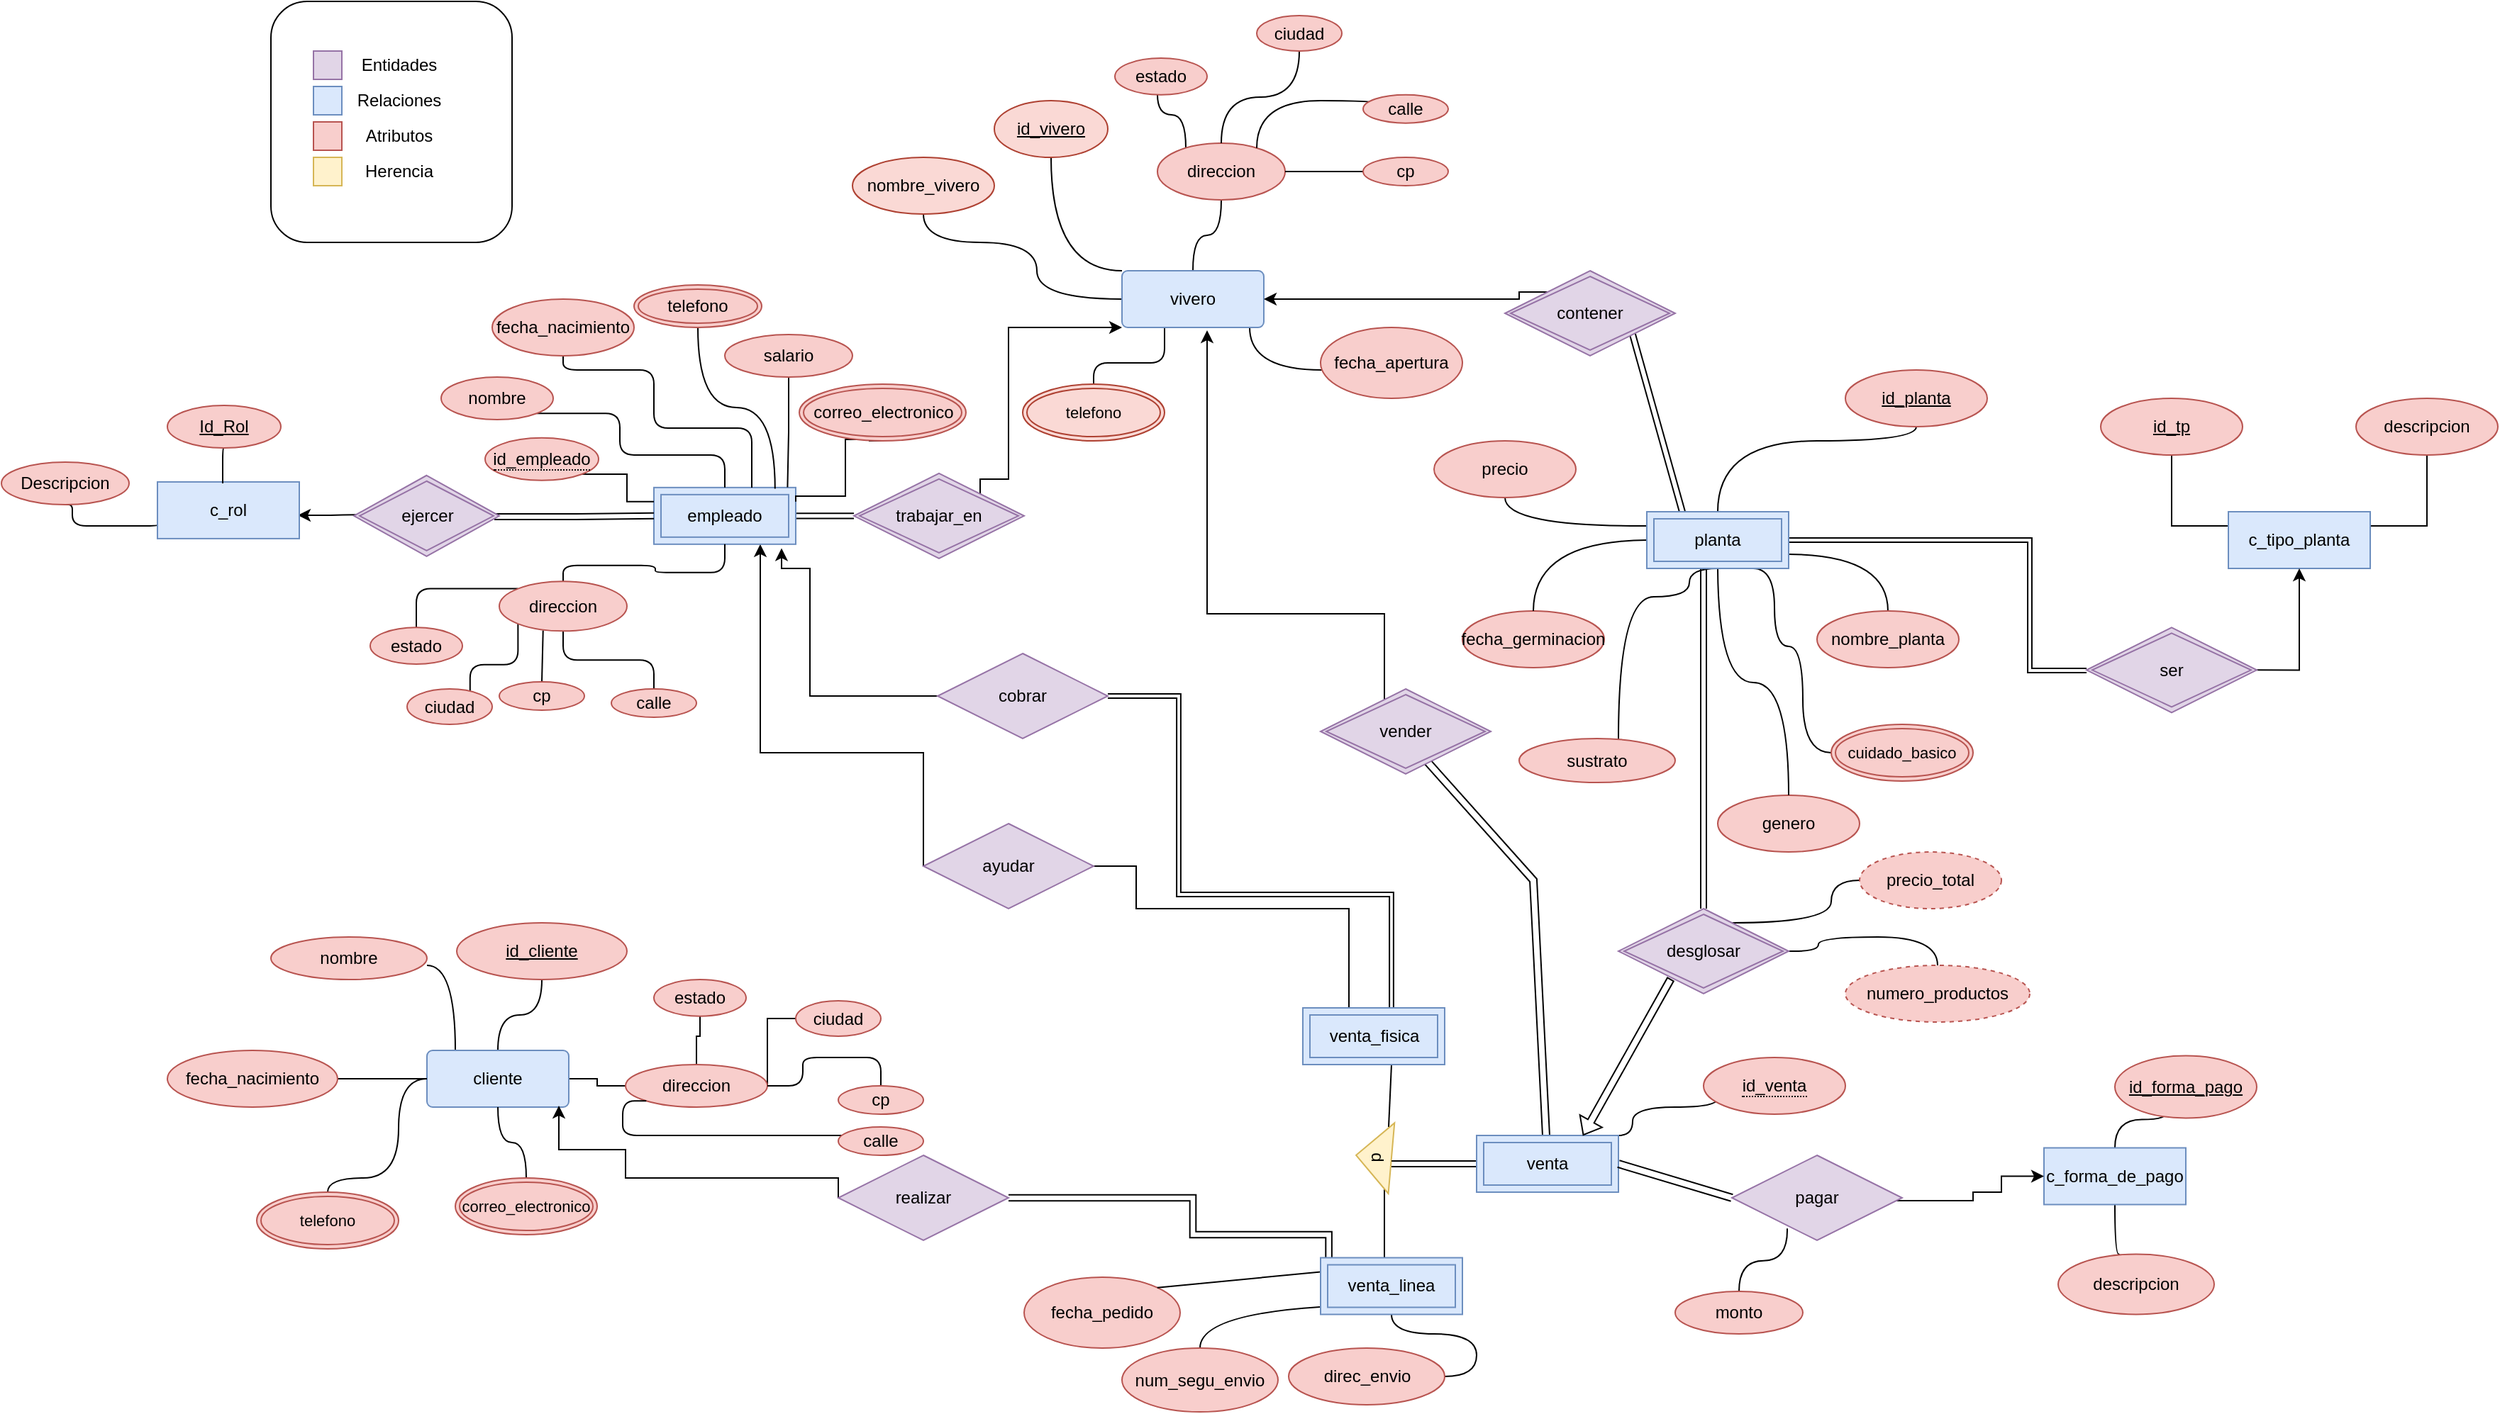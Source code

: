 <mxfile version="20.5.3" type="google"><diagram name="ERLaMafiaDelPoder" id="o0UMbJ5S_AB8YoYLBS49"><mxGraphModel grid="1" page="1" gridSize="10" guides="1" tooltips="1" connect="1" arrows="1" fold="1" pageScale="1" pageWidth="827" pageHeight="1169" math="0" shadow="0"><root><mxCell id="urcZvrEAPZ_FetRMdGdw-0"/><mxCell id="urcZvrEAPZ_FetRMdGdw-1" parent="urcZvrEAPZ_FetRMdGdw-0"/><mxCell id="urcZvrEAPZ_FetRMdGdw-2" value="" style="edgeStyle=orthogonalEdgeStyle;orthogonalLoop=1;jettySize=auto;html=1;endArrow=none;endFill=0;curved=1;" edge="1" parent="urcZvrEAPZ_FetRMdGdw-1" source="urcZvrEAPZ_FetRMdGdw-7" target="urcZvrEAPZ_FetRMdGdw-29"><mxGeometry relative="1" as="geometry"><Array as="points"><mxPoint x="150" y="10"/></Array></mxGeometry></mxCell><mxCell id="urcZvrEAPZ_FetRMdGdw-3" value="" style="edgeStyle=orthogonalEdgeStyle;shape=connector;orthogonalLoop=1;jettySize=auto;html=1;labelBackgroundColor=default;strokeColor=default;fontFamily=Helvetica;fontSize=11;fontColor=default;endArrow=none;endFill=0;curved=1;" edge="1" parent="urcZvrEAPZ_FetRMdGdw-1" source="urcZvrEAPZ_FetRMdGdw-7" target="urcZvrEAPZ_FetRMdGdw-33"><mxGeometry relative="1" as="geometry"><Array as="points"><mxPoint x="140" y="30"/><mxPoint x="140" y="-10"/></Array></mxGeometry></mxCell><mxCell id="urcZvrEAPZ_FetRMdGdw-4" value="" style="edgeStyle=orthogonalEdgeStyle;shape=connector;orthogonalLoop=1;jettySize=auto;html=1;labelBackgroundColor=default;strokeColor=default;fontFamily=Helvetica;fontSize=11;fontColor=default;endArrow=none;endFill=0;curved=1;" edge="1" parent="urcZvrEAPZ_FetRMdGdw-1" source="urcZvrEAPZ_FetRMdGdw-7" target="urcZvrEAPZ_FetRMdGdw-32"><mxGeometry relative="1" as="geometry"/></mxCell><mxCell id="urcZvrEAPZ_FetRMdGdw-5" value="" style="edgeStyle=orthogonalEdgeStyle;shape=connector;rounded=1;orthogonalLoop=1;jettySize=auto;html=1;labelBackgroundColor=default;strokeColor=default;fontFamily=Helvetica;fontSize=11;fontColor=default;endArrow=none;endFill=0;" edge="1" parent="urcZvrEAPZ_FetRMdGdw-1" source="urcZvrEAPZ_FetRMdGdw-7"><mxGeometry relative="1" as="geometry"><mxPoint x="180" y="100" as="targetPoint"/><Array as="points"><mxPoint x="230" y="75"/><mxPoint x="180" y="75"/></Array></mxGeometry></mxCell><mxCell id="urcZvrEAPZ_FetRMdGdw-6" value="" style="edgeStyle=orthogonalEdgeStyle;shape=connector;orthogonalLoop=1;jettySize=auto;html=1;labelBackgroundColor=default;strokeColor=default;fontFamily=Helvetica;fontSize=11;fontColor=default;endArrow=none;endFill=0;curved=1;" edge="1" parent="urcZvrEAPZ_FetRMdGdw-1" source="urcZvrEAPZ_FetRMdGdw-7" target="urcZvrEAPZ_FetRMdGdw-35"><mxGeometry relative="1" as="geometry"><Array as="points"><mxPoint x="290" y="80"/></Array></mxGeometry></mxCell><mxCell id="urcZvrEAPZ_FetRMdGdw-7" value="vivero" style="rounded=1;arcSize=10;whiteSpace=wrap;html=1;align=center;fillColor=#dae8fc;strokeColor=#6c8ebf;" vertex="1" parent="urcZvrEAPZ_FetRMdGdw-1"><mxGeometry x="200" y="10" width="100" height="40" as="geometry"/></mxCell><mxCell id="urcZvrEAPZ_FetRMdGdw-8" style="edgeStyle=orthogonalEdgeStyle;shape=connector;orthogonalLoop=1;jettySize=auto;html=1;exitX=1;exitY=0.75;exitDx=0;exitDy=0;entryX=0.5;entryY=0;entryDx=0;entryDy=0;labelBackgroundColor=default;strokeColor=default;fontFamily=Helvetica;fontSize=11;fontColor=default;endArrow=none;endFill=0;curved=1;" edge="1" parent="urcZvrEAPZ_FetRMdGdw-1" target="urcZvrEAPZ_FetRMdGdw-26"><mxGeometry relative="1" as="geometry"><mxPoint x="670" y="210" as="sourcePoint"/></mxGeometry></mxCell><mxCell id="urcZvrEAPZ_FetRMdGdw-9" style="edgeStyle=orthogonalEdgeStyle;shape=connector;orthogonalLoop=1;jettySize=auto;html=1;exitX=0;exitY=0.25;exitDx=0;exitDy=0;labelBackgroundColor=default;strokeColor=default;fontFamily=Helvetica;fontSize=11;fontColor=default;endArrow=none;endFill=0;curved=1;" edge="1" parent="urcZvrEAPZ_FetRMdGdw-1" target="urcZvrEAPZ_FetRMdGdw-37"><mxGeometry relative="1" as="geometry"><mxPoint x="570" y="190" as="sourcePoint"/></mxGeometry></mxCell><mxCell id="urcZvrEAPZ_FetRMdGdw-10" value="" style="edgeStyle=orthogonalEdgeStyle;shape=connector;orthogonalLoop=1;jettySize=auto;html=1;labelBackgroundColor=default;strokeColor=default;fontFamily=Helvetica;fontSize=11;fontColor=default;endArrow=none;endFill=0;exitX=0.5;exitY=1;exitDx=0;exitDy=0;curved=1;" edge="1" parent="urcZvrEAPZ_FetRMdGdw-1" target="urcZvrEAPZ_FetRMdGdw-39"><mxGeometry relative="1" as="geometry"><Array as="points"><mxPoint x="600" y="220"/><mxPoint x="600" y="240"/><mxPoint x="550" y="240"/></Array><mxPoint x="620" y="220" as="sourcePoint"/></mxGeometry></mxCell><mxCell id="urcZvrEAPZ_FetRMdGdw-11" style="edgeStyle=orthogonalEdgeStyle;shape=connector;orthogonalLoop=1;jettySize=auto;html=1;exitX=0.75;exitY=1;exitDx=0;exitDy=0;labelBackgroundColor=default;strokeColor=default;fontFamily=Helvetica;fontSize=11;fontColor=default;endArrow=none;endFill=0;curved=1;" edge="1" parent="urcZvrEAPZ_FetRMdGdw-1" target="urcZvrEAPZ_FetRMdGdw-40"><mxGeometry relative="1" as="geometry"><Array as="points"><mxPoint x="660" y="220"/><mxPoint x="660" y="275"/><mxPoint x="680" y="275"/></Array><mxPoint x="680" y="338" as="targetPoint"/><mxPoint x="645" y="220" as="sourcePoint"/></mxGeometry></mxCell><mxCell id="urcZvrEAPZ_FetRMdGdw-12" style="edgeStyle=orthogonalEdgeStyle;shape=connector;orthogonalLoop=1;jettySize=auto;html=1;labelBackgroundColor=default;strokeColor=default;fontFamily=Helvetica;fontSize=11;fontColor=default;endArrow=none;endFill=0;entryX=0.5;entryY=1;entryDx=0;entryDy=0;curved=1;" edge="1" parent="urcZvrEAPZ_FetRMdGdw-1" target="urcZvrEAPZ_FetRMdGdw-25"><mxGeometry relative="1" as="geometry"><Array as="points"><mxPoint x="620" y="130"/><mxPoint x="760" y="130"/></Array><mxPoint x="620.0" y="180" as="sourcePoint"/></mxGeometry></mxCell><mxCell id="urcZvrEAPZ_FetRMdGdw-13" value="" style="edgeStyle=orthogonalEdgeStyle;shape=connector;orthogonalLoop=1;jettySize=auto;html=1;labelBackgroundColor=default;strokeColor=default;fontFamily=Helvetica;fontSize=11;fontColor=default;endArrow=none;endFill=0;curved=1;" edge="1" parent="urcZvrEAPZ_FetRMdGdw-1" source="urcZvrEAPZ_FetRMdGdw-16"><mxGeometry relative="1" as="geometry"><Array as="points"><mxPoint x="-270" y="500"/></Array><mxPoint x="-290" y="500" as="targetPoint"/></mxGeometry></mxCell><mxCell id="urcZvrEAPZ_FetRMdGdw-14" value="" style="edgeStyle=orthogonalEdgeStyle;shape=connector;rounded=0;orthogonalLoop=1;jettySize=auto;html=1;labelBackgroundColor=default;strokeColor=default;fontFamily=Helvetica;fontSize=11;fontColor=default;endArrow=none;endFill=0;" edge="1" parent="urcZvrEAPZ_FetRMdGdw-1" source="urcZvrEAPZ_FetRMdGdw-16" target="urcZvrEAPZ_FetRMdGdw-45"><mxGeometry relative="1" as="geometry"/></mxCell><mxCell id="urcZvrEAPZ_FetRMdGdw-15" value="" style="edgeStyle=orthogonalEdgeStyle;shape=connector;orthogonalLoop=1;jettySize=auto;html=1;labelBackgroundColor=default;strokeColor=default;fontFamily=Helvetica;fontSize=11;fontColor=default;endArrow=none;endFill=0;curved=1;" edge="1" parent="urcZvrEAPZ_FetRMdGdw-1" source="urcZvrEAPZ_FetRMdGdw-16" target="urcZvrEAPZ_FetRMdGdw-52"><mxGeometry relative="1" as="geometry"/></mxCell><mxCell id="urcZvrEAPZ_FetRMdGdw-16" value="cliente" style="rounded=1;arcSize=10;whiteSpace=wrap;html=1;align=center;fillColor=#dae8fc;strokeColor=#6c8ebf;" vertex="1" parent="urcZvrEAPZ_FetRMdGdw-1"><mxGeometry x="-290" y="560" width="100" height="40" as="geometry"/></mxCell><mxCell id="urcZvrEAPZ_FetRMdGdw-17" value="" style="edgeStyle=orthogonalEdgeStyle;shape=connector;rounded=0;orthogonalLoop=1;jettySize=auto;html=1;labelBackgroundColor=default;fontFamily=Helvetica;fontSize=11;fontColor=default;endArrow=classic;strokeColor=none;" edge="1" parent="urcZvrEAPZ_FetRMdGdw-1"><mxGeometry relative="1" as="geometry"><mxPoint x="397.5" y="635" as="targetPoint"/><mxPoint x="450" y="640" as="sourcePoint"/></mxGeometry></mxCell><mxCell id="urcZvrEAPZ_FetRMdGdw-18" value="" style="edgeStyle=orthogonalEdgeStyle;orthogonalLoop=1;jettySize=auto;html=1;endArrow=none;endFill=0;curved=1;" edge="1" parent="urcZvrEAPZ_FetRMdGdw-1"><mxGeometry relative="1" as="geometry"><Array as="points"><mxPoint x="560" y="620"/><mxPoint x="560" y="600"/><mxPoint x="620" y="600"/></Array><mxPoint x="550" y="620" as="sourcePoint"/><mxPoint x="620" y="593.75" as="targetPoint"/></mxGeometry></mxCell><mxCell id="urcZvrEAPZ_FetRMdGdw-19" value="" style="edgeStyle=orthogonalEdgeStyle;orthogonalLoop=1;jettySize=auto;html=1;endArrow=none;endFill=0;startSize=0;endSize=4;sourcePerimeterSpacing=-7;curved=1;exitX=0.5;exitY=1;exitDx=0;exitDy=0;" edge="1" parent="urcZvrEAPZ_FetRMdGdw-1" source="urcZvrEAPZ_FetRMdGdw-123" target="urcZvrEAPZ_FetRMdGdw-75"><mxGeometry relative="1" as="geometry"><Array as="points"><mxPoint x="390" y="760"/><mxPoint x="450" y="760"/><mxPoint x="450" y="790"/></Array><mxPoint x="438" y="726.3" as="sourcePoint"/></mxGeometry></mxCell><mxCell id="urcZvrEAPZ_FetRMdGdw-20" value="" style="edgeStyle=orthogonalEdgeStyle;orthogonalLoop=1;jettySize=auto;html=1;endArrow=none;endFill=0;startSize=0;endSize=4;sourcePerimeterSpacing=-7;curved=1;" edge="1" parent="urcZvrEAPZ_FetRMdGdw-1" target="urcZvrEAPZ_FetRMdGdw-76"><mxGeometry relative="1" as="geometry"><mxPoint x="395" y="739.25" as="sourcePoint"/></mxGeometry></mxCell><mxCell id="urcZvrEAPZ_FetRMdGdw-23" value="" style="endArrow=none;html=1;rounded=0;entryX=0.155;entryY=0.937;entryDx=0;entryDy=0;exitX=0.5;exitY=1;exitDx=0;exitDy=0;entryPerimeter=0;" edge="1" parent="urcZvrEAPZ_FetRMdGdw-1" target="urcZvrEAPZ_FetRMdGdw-72"><mxGeometry relative="1" as="geometry"><mxPoint x="390" y="570" as="sourcePoint"/><mxPoint x="385" y="620" as="targetPoint"/></mxGeometry></mxCell><mxCell id="urcZvrEAPZ_FetRMdGdw-24" value="" style="endArrow=none;html=1;rounded=0;exitX=0.4;exitY=0.025;exitDx=0;exitDy=0;entryX=1;entryY=0.5;entryDx=0;entryDy=0;exitPerimeter=0;" edge="1" parent="urcZvrEAPZ_FetRMdGdw-1"><mxGeometry relative="1" as="geometry"><mxPoint x="385" y="707.25" as="sourcePoint"/><mxPoint x="385" y="650" as="targetPoint"/><Array as="points"/></mxGeometry></mxCell><mxCell id="urcZvrEAPZ_FetRMdGdw-25" value="&lt;u&gt;id_planta&lt;/u&gt;" style="ellipse;whiteSpace=wrap;html=1;align=center;fillColor=#f8cecc;strokeColor=#b85450;" vertex="1" parent="urcZvrEAPZ_FetRMdGdw-1"><mxGeometry x="710" y="80" width="100" height="40" as="geometry"/></mxCell><mxCell id="urcZvrEAPZ_FetRMdGdw-26" value="nombre_planta" style="ellipse;whiteSpace=wrap;html=1;align=center;fillColor=#f8cecc;strokeColor=#b85450;" vertex="1" parent="urcZvrEAPZ_FetRMdGdw-1"><mxGeometry x="690" y="250" width="100" height="40" as="geometry"/></mxCell><mxCell id="urcZvrEAPZ_FetRMdGdw-27" value="genero" style="ellipse;whiteSpace=wrap;html=1;align=center;fillColor=#f8cecc;strokeColor=#b85450;" vertex="1" parent="urcZvrEAPZ_FetRMdGdw-1"><mxGeometry x="620" y="380" width="100" height="40" as="geometry"/></mxCell><mxCell id="urcZvrEAPZ_FetRMdGdw-28" value="fecha_germinacion" style="ellipse;whiteSpace=wrap;html=1;align=center;fillColor=#f8cecc;strokeColor=#b85450;" vertex="1" parent="urcZvrEAPZ_FetRMdGdw-1"><mxGeometry x="440" y="250" width="100" height="40" as="geometry"/></mxCell><mxCell id="urcZvrEAPZ_FetRMdGdw-29" value="&lt;u&gt;id_vivero&lt;/u&gt;" style="ellipse;whiteSpace=wrap;html=1;rounded=1;arcSize=10;fillColor=#fad9d5;strokeColor=#ae4132;" vertex="1" parent="urcZvrEAPZ_FetRMdGdw-1"><mxGeometry x="110" y="-110" width="80" height="40" as="geometry"/></mxCell><mxCell id="urcZvrEAPZ_FetRMdGdw-30" style="edgeStyle=orthogonalEdgeStyle;orthogonalLoop=1;jettySize=auto;html=1;entryX=0.5;entryY=0;entryDx=0;entryDy=0;endArrow=none;endFill=0;strokeColor=default;curved=1;" edge="1" parent="urcZvrEAPZ_FetRMdGdw-1" target="urcZvrEAPZ_FetRMdGdw-27"><mxGeometry relative="1" as="geometry"><mxPoint x="620.0" y="220" as="sourcePoint"/></mxGeometry></mxCell><mxCell id="urcZvrEAPZ_FetRMdGdw-31" value="" style="edgeStyle=orthogonalEdgeStyle;shape=connector;rounded=0;orthogonalLoop=1;jettySize=auto;html=1;labelBackgroundColor=default;strokeColor=default;fontFamily=Helvetica;fontSize=11;fontColor=default;endArrow=none;endFill=0;curved=1;" edge="1" parent="urcZvrEAPZ_FetRMdGdw-1" source="urcZvrEAPZ_FetRMdGdw-32" target="urcZvrEAPZ_FetRMdGdw-147"><mxGeometry relative="1" as="geometry"><Array as="points"><mxPoint x="245" y="-100"/><mxPoint x="225" y="-100"/></Array></mxGeometry></mxCell><mxCell id="urcZvrEAPZ_FetRMdGdw-32" value="direccion" style="ellipse;whiteSpace=wrap;html=1;rounded=1;arcSize=10;fillColor=#f8cecc;strokeColor=#b85450;" vertex="1" parent="urcZvrEAPZ_FetRMdGdw-1"><mxGeometry x="225" y="-80" width="90" height="40" as="geometry"/></mxCell><mxCell id="urcZvrEAPZ_FetRMdGdw-33" value="nombre_vivero" style="ellipse;whiteSpace=wrap;html=1;rounded=1;arcSize=10;fillColor=#fad9d5;strokeColor=#ae4132;" vertex="1" parent="urcZvrEAPZ_FetRMdGdw-1"><mxGeometry x="10" y="-70" width="100" height="40" as="geometry"/></mxCell><mxCell id="urcZvrEAPZ_FetRMdGdw-34" style="edgeStyle=orthogonalEdgeStyle;orthogonalLoop=1;jettySize=auto;html=1;entryX=0.5;entryY=0;entryDx=0;entryDy=0;endArrow=none;endFill=0;curved=1;" edge="1" parent="urcZvrEAPZ_FetRMdGdw-1" target="urcZvrEAPZ_FetRMdGdw-28"><mxGeometry relative="1" as="geometry"><mxPoint x="570" y="200" as="sourcePoint"/></mxGeometry></mxCell><mxCell id="urcZvrEAPZ_FetRMdGdw-35" value="fecha_apertura" style="ellipse;whiteSpace=wrap;html=1;rounded=1;arcSize=10;fillColor=#f8cecc;strokeColor=#b85450;" vertex="1" parent="urcZvrEAPZ_FetRMdGdw-1"><mxGeometry x="340" y="50" width="100" height="50" as="geometry"/></mxCell><mxCell id="urcZvrEAPZ_FetRMdGdw-36" style="edgeStyle=orthogonalEdgeStyle;shape=connector;rounded=0;orthogonalLoop=1;jettySize=auto;html=1;exitX=0;exitY=0.25;exitDx=0;exitDy=0;entryX=0;entryY=0.5;entryDx=0;entryDy=0;labelBackgroundColor=default;strokeColor=default;fontFamily=Helvetica;fontSize=11;fontColor=default;endArrow=none;endFill=0;" edge="1" parent="urcZvrEAPZ_FetRMdGdw-1"><mxGeometry relative="1" as="geometry"><mxPoint x="570" y="190" as="sourcePoint"/><mxPoint x="570" y="200" as="targetPoint"/></mxGeometry></mxCell><mxCell id="urcZvrEAPZ_FetRMdGdw-37" value="precio" style="ellipse;whiteSpace=wrap;html=1;align=center;fillColor=#f8cecc;strokeColor=#b85450;" vertex="1" parent="urcZvrEAPZ_FetRMdGdw-1"><mxGeometry x="420" y="130" width="100" height="40" as="geometry"/></mxCell><mxCell id="urcZvrEAPZ_FetRMdGdw-38" value="" style="endArrow=none;html=1;rounded=0;" edge="1" parent="urcZvrEAPZ_FetRMdGdw-1"><mxGeometry relative="1" as="geometry"><mxPoint x="550" y="660" as="sourcePoint"/><mxPoint x="550" y="640" as="targetPoint"/></mxGeometry></mxCell><mxCell id="urcZvrEAPZ_FetRMdGdw-39" value="sustrato" style="ellipse;whiteSpace=wrap;html=1;rounded=1;arcSize=10;fillColor=#f8cecc;strokeColor=#b85450;" vertex="1" parent="urcZvrEAPZ_FetRMdGdw-1"><mxGeometry x="480" y="340" width="110" height="31" as="geometry"/></mxCell><mxCell id="urcZvrEAPZ_FetRMdGdw-40" value="cuidado_basico" style="ellipse;shape=doubleEllipse;margin=3;whiteSpace=wrap;html=1;align=center;fontFamily=Helvetica;fontSize=11;fillColor=#f8cecc;strokeColor=#b85450;" vertex="1" parent="urcZvrEAPZ_FetRMdGdw-1"><mxGeometry x="700" y="330" width="100" height="40" as="geometry"/></mxCell><mxCell id="urcZvrEAPZ_FetRMdGdw-41" value="telefono" style="ellipse;shape=doubleEllipse;margin=3;whiteSpace=wrap;html=1;align=center;fontFamily=Helvetica;fontSize=11;fillColor=#fad9d5;strokeColor=#ae4132;" vertex="1" parent="urcZvrEAPZ_FetRMdGdw-1"><mxGeometry x="130" y="90" width="100" height="40" as="geometry"/></mxCell><mxCell id="urcZvrEAPZ_FetRMdGdw-42" value="nombre" style="ellipse;whiteSpace=wrap;html=1;rounded=1;arcSize=10;fillColor=#f8cecc;strokeColor=#b85450;" vertex="1" parent="urcZvrEAPZ_FetRMdGdw-1"><mxGeometry x="-400" y="480" width="110" height="30" as="geometry"/></mxCell><mxCell id="urcZvrEAPZ_FetRMdGdw-43" style="edgeStyle=orthogonalEdgeStyle;rounded=0;orthogonalLoop=1;jettySize=auto;html=1;endArrow=none;endFill=0;" edge="1" parent="urcZvrEAPZ_FetRMdGdw-1" source="urcZvrEAPZ_FetRMdGdw-45" target="urcZvrEAPZ_FetRMdGdw-140"><mxGeometry relative="1" as="geometry"/></mxCell><mxCell id="urcZvrEAPZ_FetRMdGdw-44" style="edgeStyle=orthogonalEdgeStyle;shape=connector;rounded=0;orthogonalLoop=1;jettySize=auto;html=1;entryX=0;entryY=0.5;entryDx=0;entryDy=0;labelBackgroundColor=default;strokeColor=default;fontFamily=Helvetica;fontSize=11;fontColor=default;endArrow=none;endFill=0;" edge="1" parent="urcZvrEAPZ_FetRMdGdw-1" source="urcZvrEAPZ_FetRMdGdw-45" target="urcZvrEAPZ_FetRMdGdw-137"><mxGeometry relative="1" as="geometry"><Array as="points"><mxPoint x="-50" y="538"/></Array></mxGeometry></mxCell><mxCell id="urcZvrEAPZ_FetRMdGdw-45" value="direccion" style="ellipse;whiteSpace=wrap;html=1;rounded=1;arcSize=10;fillColor=#f8cecc;strokeColor=#b85450;" vertex="1" parent="urcZvrEAPZ_FetRMdGdw-1"><mxGeometry x="-150" y="570" width="100" height="30" as="geometry"/></mxCell><mxCell id="urcZvrEAPZ_FetRMdGdw-46" style="edgeStyle=orthogonalEdgeStyle;shape=connector;orthogonalLoop=1;jettySize=auto;html=1;labelBackgroundColor=default;strokeColor=default;fontFamily=Helvetica;fontSize=11;fontColor=default;endArrow=none;endFill=0;curved=1;" edge="1" parent="urcZvrEAPZ_FetRMdGdw-1" source="urcZvrEAPZ_FetRMdGdw-47" target="urcZvrEAPZ_FetRMdGdw-16"><mxGeometry relative="1" as="geometry"/></mxCell><mxCell id="urcZvrEAPZ_FetRMdGdw-47" value="correo_electronico" style="ellipse;shape=doubleEllipse;margin=3;whiteSpace=wrap;html=1;align=center;fontFamily=Helvetica;fontSize=11;fillColor=#f8cecc;strokeColor=#b85450;" vertex="1" parent="urcZvrEAPZ_FetRMdGdw-1"><mxGeometry x="-270" y="650" width="100" height="40" as="geometry"/></mxCell><mxCell id="urcZvrEAPZ_FetRMdGdw-48" style="edgeStyle=orthogonalEdgeStyle;shape=connector;orthogonalLoop=1;jettySize=auto;html=1;entryX=0;entryY=0.5;entryDx=0;entryDy=0;labelBackgroundColor=default;strokeColor=default;fontFamily=Helvetica;fontSize=11;fontColor=default;endArrow=none;endFill=0;exitX=0.5;exitY=0;exitDx=0;exitDy=0;curved=1;" edge="1" parent="urcZvrEAPZ_FetRMdGdw-1" source="urcZvrEAPZ_FetRMdGdw-49" target="urcZvrEAPZ_FetRMdGdw-16"><mxGeometry relative="1" as="geometry"><Array as="points"><mxPoint x="-360" y="650"/><mxPoint x="-310" y="650"/><mxPoint x="-310" y="580"/></Array></mxGeometry></mxCell><mxCell id="urcZvrEAPZ_FetRMdGdw-49" value="telefono" style="ellipse;shape=doubleEllipse;margin=3;whiteSpace=wrap;html=1;align=center;fontFamily=Helvetica;fontSize=11;fillColor=#f8cecc;strokeColor=#b85450;" vertex="1" parent="urcZvrEAPZ_FetRMdGdw-1"><mxGeometry x="-410" y="660" width="100" height="40" as="geometry"/></mxCell><mxCell id="urcZvrEAPZ_FetRMdGdw-50" style="edgeStyle=orthogonalEdgeStyle;shape=connector;orthogonalLoop=1;jettySize=auto;html=1;labelBackgroundColor=default;strokeColor=default;fontFamily=Helvetica;fontSize=11;fontColor=default;endArrow=none;endFill=0;curved=1;" edge="1" parent="urcZvrEAPZ_FetRMdGdw-1" source="urcZvrEAPZ_FetRMdGdw-51" target="urcZvrEAPZ_FetRMdGdw-16"><mxGeometry relative="1" as="geometry"/></mxCell><mxCell id="urcZvrEAPZ_FetRMdGdw-51" value="fecha_nacimiento" style="ellipse;whiteSpace=wrap;html=1;rounded=1;arcSize=10;fillColor=#f8cecc;strokeColor=#b85450;" vertex="1" parent="urcZvrEAPZ_FetRMdGdw-1"><mxGeometry x="-473" y="560" width="120" height="40" as="geometry"/></mxCell><mxCell id="urcZvrEAPZ_FetRMdGdw-52" value="&lt;u&gt;id_cliente&lt;/u&gt;" style="ellipse;whiteSpace=wrap;html=1;rounded=1;arcSize=10;fillColor=#f8cecc;strokeColor=#b85450;" vertex="1" parent="urcZvrEAPZ_FetRMdGdw-1"><mxGeometry x="-269" y="470" width="120" height="40" as="geometry"/></mxCell><mxCell id="urcZvrEAPZ_FetRMdGdw-53" style="edgeStyle=orthogonalEdgeStyle;shape=connector;rounded=0;orthogonalLoop=1;jettySize=auto;html=1;exitX=1;exitY=0;exitDx=0;exitDy=0;labelBackgroundColor=default;strokeColor=default;fontFamily=Helvetica;fontSize=11;fontColor=default;endArrow=classic;endFill=1;" edge="1" parent="urcZvrEAPZ_FetRMdGdw-1" source="urcZvrEAPZ_FetRMdGdw-84" target="urcZvrEAPZ_FetRMdGdw-7"><mxGeometry relative="1" as="geometry"><Array as="points"><mxPoint x="100" y="157"/><mxPoint x="120" y="157"/><mxPoint x="120" y="50"/></Array><mxPoint x="90" y="110" as="sourcePoint"/></mxGeometry></mxCell><mxCell id="urcZvrEAPZ_FetRMdGdw-54" style="edgeStyle=orthogonalEdgeStyle;rounded=0;orthogonalLoop=1;jettySize=auto;html=1;exitX=0;exitY=0;exitDx=0;exitDy=0;endArrow=classic;endFill=1;entryX=1;entryY=0.5;entryDx=0;entryDy=0;" edge="1" parent="urcZvrEAPZ_FetRMdGdw-1" target="urcZvrEAPZ_FetRMdGdw-7"><mxGeometry relative="1" as="geometry"><Array as="points"><mxPoint x="480" y="25"/><mxPoint x="480" y="30"/></Array><mxPoint x="500" y="25" as="sourcePoint"/></mxGeometry></mxCell><mxCell id="urcZvrEAPZ_FetRMdGdw-55" value="fecha_pedido" style="ellipse;whiteSpace=wrap;html=1;rounded=1;arcSize=10;fillColor=#f8cecc;strokeColor=#b85450;" vertex="1" parent="urcZvrEAPZ_FetRMdGdw-1"><mxGeometry x="131" y="720" width="110" height="50" as="geometry"/></mxCell><mxCell id="urcZvrEAPZ_FetRMdGdw-56" value="" style="endArrow=none;html=1;exitX=1;exitY=0;exitDx=0;exitDy=0;curved=1;entryX=0;entryY=0.25;entryDx=0;entryDy=0;" edge="1" parent="urcZvrEAPZ_FetRMdGdw-1" source="urcZvrEAPZ_FetRMdGdw-55" target="urcZvrEAPZ_FetRMdGdw-123"><mxGeometry relative="1" as="geometry"><mxPoint x="380" y="880" as="sourcePoint"/><mxPoint x="330" y="730" as="targetPoint"/><Array as="points"/></mxGeometry></mxCell><mxCell id="urcZvrEAPZ_FetRMdGdw-57" style="edgeStyle=orthogonalEdgeStyle;rounded=0;orthogonalLoop=1;jettySize=auto;html=1;exitX=0.5;exitY=0;exitDx=0;exitDy=0;endArrow=classic;endFill=1;" edge="1" parent="urcZvrEAPZ_FetRMdGdw-1"><mxGeometry relative="1" as="geometry"><mxPoint x="385" y="313" as="sourcePoint"/><mxPoint x="260" y="52" as="targetPoint"/><Array as="points"><mxPoint x="385" y="252"/><mxPoint x="260" y="252"/></Array></mxGeometry></mxCell><mxCell id="urcZvrEAPZ_FetRMdGdw-58" style="edgeStyle=orthogonalEdgeStyle;rounded=0;orthogonalLoop=1;jettySize=auto;html=1;exitX=0;exitY=0.5;exitDx=0;exitDy=0;entryX=0.909;entryY=1.07;entryDx=0;entryDy=0;entryPerimeter=0;" edge="1" parent="urcZvrEAPZ_FetRMdGdw-1" source="urcZvrEAPZ_FetRMdGdw-60" target="urcZvrEAPZ_FetRMdGdw-91"><mxGeometry relative="1" as="geometry"><mxPoint x="-120" y="310" as="targetPoint"/><Array as="points"><mxPoint x="-20" y="310"/><mxPoint x="-20" y="220"/><mxPoint x="-40" y="220"/><mxPoint x="-40" y="206"/></Array></mxGeometry></mxCell><mxCell id="urcZvrEAPZ_FetRMdGdw-59" value="" style="edgeStyle=orthogonalEdgeStyle;rounded=0;orthogonalLoop=1;jettySize=auto;html=1;exitX=1;exitY=0.5;exitDx=0;exitDy=0;entryX=0.5;entryY=0;entryDx=0;entryDy=0;endArrow=none;endFill=0;shape=link;width=2.889;" edge="1" parent="urcZvrEAPZ_FetRMdGdw-1" source="urcZvrEAPZ_FetRMdGdw-60"><mxGeometry x="0.136" y="30" relative="1" as="geometry"><Array as="points"><mxPoint x="240" y="310"/><mxPoint x="240" y="450"/><mxPoint x="390" y="450"/></Array><mxPoint as="offset"/><mxPoint x="390" y="530" as="targetPoint"/></mxGeometry></mxCell><mxCell id="urcZvrEAPZ_FetRMdGdw-60" value="cobrar" style="shape=rhombus;perimeter=rhombusPerimeter;whiteSpace=wrap;html=1;align=center;fillColor=#e1d5e7;strokeColor=#9673a6;" vertex="1" parent="urcZvrEAPZ_FetRMdGdw-1"><mxGeometry x="70" y="280" width="120" height="60" as="geometry"/></mxCell><mxCell id="urcZvrEAPZ_FetRMdGdw-61" style="edgeStyle=orthogonalEdgeStyle;rounded=0;orthogonalLoop=1;jettySize=auto;html=1;entryX=0.93;entryY=0.975;entryDx=0;entryDy=0;entryPerimeter=0;exitX=0;exitY=0.5;exitDx=0;exitDy=0;" edge="1" parent="urcZvrEAPZ_FetRMdGdw-1" source="urcZvrEAPZ_FetRMdGdw-63" target="urcZvrEAPZ_FetRMdGdw-16"><mxGeometry relative="1" as="geometry"><Array as="points"><mxPoint y="650"/><mxPoint x="-150" y="650"/><mxPoint x="-150" y="630"/><mxPoint x="-197" y="630"/></Array></mxGeometry></mxCell><mxCell id="urcZvrEAPZ_FetRMdGdw-62" style="edgeStyle=orthogonalEdgeStyle;rounded=0;orthogonalLoop=1;jettySize=auto;html=1;endArrow=none;endFill=0;shape=link;exitX=1;exitY=0.5;exitDx=0;exitDy=0;entryX=0.008;entryY=0.849;entryDx=0;entryDy=0;entryPerimeter=0;width=-4.286;" edge="1" parent="urcZvrEAPZ_FetRMdGdw-1" source="urcZvrEAPZ_FetRMdGdw-63"><mxGeometry relative="1" as="geometry"><Array as="points"><mxPoint x="250" y="664"/><mxPoint x="250" y="690"/><mxPoint x="346" y="690"/></Array><mxPoint x="345.8" y="740.21" as="targetPoint"/></mxGeometry></mxCell><mxCell id="urcZvrEAPZ_FetRMdGdw-63" value="realizar" style="shape=rhombus;perimeter=rhombusPerimeter;whiteSpace=wrap;html=1;align=center;fillColor=#e1d5e7;strokeColor=#9673a6;" vertex="1" parent="urcZvrEAPZ_FetRMdGdw-1"><mxGeometry y="634" width="120" height="60" as="geometry"/></mxCell><mxCell id="urcZvrEAPZ_FetRMdGdw-64" style="edgeStyle=orthogonalEdgeStyle;rounded=0;orthogonalLoop=1;jettySize=auto;html=1;exitX=0;exitY=0.5;exitDx=0;exitDy=0;endArrow=classic;endFill=1;entryX=0.75;entryY=1;entryDx=0;entryDy=0;" edge="1" parent="urcZvrEAPZ_FetRMdGdw-1" source="urcZvrEAPZ_FetRMdGdw-66" target="urcZvrEAPZ_FetRMdGdw-91"><mxGeometry relative="1" as="geometry"><Array as="points"><mxPoint x="60" y="350"/><mxPoint x="-55" y="350"/></Array><mxPoint x="-50" y="390" as="targetPoint"/></mxGeometry></mxCell><mxCell id="urcZvrEAPZ_FetRMdGdw-65" style="edgeStyle=orthogonalEdgeStyle;rounded=0;orthogonalLoop=1;jettySize=auto;html=1;exitX=1;exitY=0.5;exitDx=0;exitDy=0;endArrow=none;endFill=0;entryX=0.25;entryY=0;entryDx=0;entryDy=0;" edge="1" parent="urcZvrEAPZ_FetRMdGdw-1" source="urcZvrEAPZ_FetRMdGdw-66"><mxGeometry relative="1" as="geometry"><mxPoint x="365" y="530" as="targetPoint"/><Array as="points"><mxPoint x="210" y="430"/><mxPoint x="210" y="460"/><mxPoint x="360" y="460"/></Array></mxGeometry></mxCell><mxCell id="urcZvrEAPZ_FetRMdGdw-66" value="ayudar" style="shape=rhombus;perimeter=rhombusPerimeter;whiteSpace=wrap;html=1;align=center;fillColor=#e1d5e7;strokeColor=#9673a6;" vertex="1" parent="urcZvrEAPZ_FetRMdGdw-1"><mxGeometry x="60" y="400" width="120" height="60" as="geometry"/></mxCell><mxCell id="urcZvrEAPZ_FetRMdGdw-67" value="" style="edgeStyle=orthogonalEdgeStyle;orthogonalLoop=1;jettySize=auto;html=1;endArrow=none;endFill=0;curved=1;" edge="1" parent="urcZvrEAPZ_FetRMdGdw-1" target="urcZvrEAPZ_FetRMdGdw-69"><mxGeometry relative="1" as="geometry"><mxPoint x="670" y="490" as="sourcePoint"/><mxPoint x="750" y="520" as="targetPoint"/></mxGeometry></mxCell><mxCell id="urcZvrEAPZ_FetRMdGdw-68" style="edgeStyle=orthogonalEdgeStyle;rounded=0;orthogonalLoop=1;jettySize=auto;html=1;exitX=0.5;exitY=0;exitDx=0;exitDy=0;endArrow=none;endFill=0;shape=link;" edge="1" parent="urcZvrEAPZ_FetRMdGdw-1"><mxGeometry relative="1" as="geometry"><Array as="points"><mxPoint x="610" y="380"/><mxPoint x="610" y="380"/></Array><mxPoint x="610.0" y="220" as="targetPoint"/><mxPoint x="610" y="460" as="sourcePoint"/></mxGeometry></mxCell><mxCell id="urcZvrEAPZ_FetRMdGdw-69" value="numero_productos" style="ellipse;whiteSpace=wrap;html=1;align=center;dashed=1;fillColor=#f8cecc;strokeColor=#b85450;" vertex="1" parent="urcZvrEAPZ_FetRMdGdw-1"><mxGeometry x="710" y="500" width="130" height="40" as="geometry"/></mxCell><mxCell id="urcZvrEAPZ_FetRMdGdw-70" style="edgeStyle=orthogonalEdgeStyle;orthogonalLoop=1;jettySize=auto;html=1;endArrow=none;endFill=0;curved=1;" edge="1" parent="urcZvrEAPZ_FetRMdGdw-1" source="urcZvrEAPZ_FetRMdGdw-71"><mxGeometry relative="1" as="geometry"><Array as="points"><mxPoint x="700" y="440"/><mxPoint x="700" y="470"/></Array><mxPoint x="630" y="470" as="targetPoint"/></mxGeometry></mxCell><mxCell id="urcZvrEAPZ_FetRMdGdw-71" value="precio_total" style="ellipse;whiteSpace=wrap;html=1;align=center;dashed=1;fillColor=#f8cecc;strokeColor=#b85450;" vertex="1" parent="urcZvrEAPZ_FetRMdGdw-1"><mxGeometry x="720" y="420" width="100" height="40" as="geometry"/></mxCell><mxCell id="urcZvrEAPZ_FetRMdGdw-72" value="" style="triangle;whiteSpace=wrap;html=1;fillColor=#fff2cc;rotation=-175;strokeColor=#d6b656;" vertex="1" parent="urcZvrEAPZ_FetRMdGdw-1"><mxGeometry x="365" y="610" width="25" height="50" as="geometry"/></mxCell><mxCell id="urcZvrEAPZ_FetRMdGdw-73" value="" style="endArrow=none;html=1;rounded=0;exitX=0;exitY=0.5;exitDx=0;exitDy=0;shape=link;" edge="1" parent="urcZvrEAPZ_FetRMdGdw-1" source="urcZvrEAPZ_FetRMdGdw-121"><mxGeometry relative="1" as="geometry"><mxPoint x="450" y="630" as="sourcePoint"/><mxPoint x="390" y="640" as="targetPoint"/><Array as="points"/></mxGeometry></mxCell><mxCell id="urcZvrEAPZ_FetRMdGdw-74" value="d" style="text;html=1;align=center;verticalAlign=middle;resizable=0;points=[];autosize=1;strokeColor=none;fillColor=none;rotation=90;" vertex="1" parent="urcZvrEAPZ_FetRMdGdw-1"><mxGeometry x="365" y="620" width="30" height="30" as="geometry"/></mxCell><mxCell id="urcZvrEAPZ_FetRMdGdw-75" value="direc_envio" style="ellipse;whiteSpace=wrap;html=1;rounded=1;arcSize=10;fillColor=#f8cecc;strokeColor=#b85450;" vertex="1" parent="urcZvrEAPZ_FetRMdGdw-1"><mxGeometry x="317.5" y="770" width="110" height="40" as="geometry"/></mxCell><mxCell id="urcZvrEAPZ_FetRMdGdw-76" value="num_segu_envio" style="ellipse;whiteSpace=wrap;html=1;rounded=1;arcSize=10;fillColor=#f8cecc;strokeColor=#b85450;" vertex="1" parent="urcZvrEAPZ_FetRMdGdw-1"><mxGeometry x="200" y="770" width="110" height="45" as="geometry"/></mxCell><mxCell id="urcZvrEAPZ_FetRMdGdw-79" value="" style="endArrow=none;html=1;rounded=0;shape=link;exitX=0;exitY=0.5;exitDx=0;exitDy=0;width=-3.6;entryX=1;entryY=0.5;entryDx=0;entryDy=0;" edge="1" parent="urcZvrEAPZ_FetRMdGdw-1" source="urcZvrEAPZ_FetRMdGdw-84" target="urcZvrEAPZ_FetRMdGdw-91"><mxGeometry relative="1" as="geometry"><mxPoint x="1" y="130" as="sourcePoint"/><mxPoint x="-90" y="100" as="targetPoint"/></mxGeometry></mxCell><mxCell id="urcZvrEAPZ_FetRMdGdw-80" value="" style="endArrow=none;html=1;rounded=0;shape=link;exitX=1;exitY=1;exitDx=0;exitDy=0;entryX=0.25;entryY=0;entryDx=0;entryDy=0;" edge="1" parent="urcZvrEAPZ_FetRMdGdw-1"><mxGeometry relative="1" as="geometry"><mxPoint x="560" y="55" as="sourcePoint"/><mxPoint x="595" y="180" as="targetPoint"/></mxGeometry></mxCell><mxCell id="urcZvrEAPZ_FetRMdGdw-81" value="" style="endArrow=none;html=1;rounded=0;shape=link;entryX=1;entryY=1;entryDx=0;entryDy=0;width=5;" edge="1" parent="urcZvrEAPZ_FetRMdGdw-1" source="urcZvrEAPZ_FetRMdGdw-121"><mxGeometry relative="1" as="geometry"><mxPoint x="480" y="620" as="sourcePoint"/><mxPoint x="415" y="356" as="targetPoint"/><Array as="points"><mxPoint x="490" y="440"/></Array></mxGeometry></mxCell><mxCell id="urcZvrEAPZ_FetRMdGdw-82" style="edgeStyle=orthogonalEdgeStyle;rounded=0;orthogonalLoop=1;jettySize=auto;html=1;exitX=1;exitY=0.5;exitDx=0;exitDy=0;entryX=0;entryY=0.5;entryDx=0;entryDy=0;endArrow=none;endFill=0;shape=link;width=-2.941;" edge="1" parent="urcZvrEAPZ_FetRMdGdw-1" source="urcZvrEAPZ_FetRMdGdw-83" target="urcZvrEAPZ_FetRMdGdw-150"><mxGeometry relative="1" as="geometry"><mxPoint x="880.0" y="291.66" as="targetPoint"/><Array as="points"><mxPoint x="840" y="200"/><mxPoint x="840" y="292"/><mxPoint x="880" y="292"/></Array></mxGeometry></mxCell><mxCell id="urcZvrEAPZ_FetRMdGdw-83" value="planta" style="shape=ext;margin=3;double=1;whiteSpace=wrap;html=1;align=center;fillColor=#dae8fc;strokeColor=#6c8ebf;" vertex="1" parent="urcZvrEAPZ_FetRMdGdw-1"><mxGeometry x="570" y="180" width="100" height="40" as="geometry"/></mxCell><mxCell id="urcZvrEAPZ_FetRMdGdw-84" value="trabajar_en" style="shape=rhombus;double=1;perimeter=rhombusPerimeter;whiteSpace=wrap;html=1;align=center;fillColor=#e1d5e7;strokeColor=#9673a6;" vertex="1" parent="urcZvrEAPZ_FetRMdGdw-1"><mxGeometry x="11" y="152.92" width="120" height="60" as="geometry"/></mxCell><mxCell id="urcZvrEAPZ_FetRMdGdw-85" value="contener" style="shape=rhombus;double=1;perimeter=rhombusPerimeter;whiteSpace=wrap;html=1;align=center;fillColor=#e1d5e7;strokeColor=#9673a6;" vertex="1" parent="urcZvrEAPZ_FetRMdGdw-1"><mxGeometry x="470" y="10" width="120" height="60" as="geometry"/></mxCell><mxCell id="urcZvrEAPZ_FetRMdGdw-86" style="edgeStyle=orthogonalEdgeStyle;rounded=0;orthogonalLoop=1;jettySize=auto;html=1;exitX=0;exitY=0.25;exitDx=0;exitDy=0;entryX=0.5;entryY=1;entryDx=0;entryDy=0;endArrow=none;endFill=0;" edge="1" parent="urcZvrEAPZ_FetRMdGdw-1" source="urcZvrEAPZ_FetRMdGdw-88" target="urcZvrEAPZ_FetRMdGdw-89"><mxGeometry relative="1" as="geometry"/></mxCell><mxCell id="urcZvrEAPZ_FetRMdGdw-87" style="edgeStyle=orthogonalEdgeStyle;shape=connector;rounded=0;orthogonalLoop=1;jettySize=auto;html=1;exitX=1;exitY=0.25;exitDx=0;exitDy=0;entryX=0.5;entryY=1;entryDx=0;entryDy=0;labelBackgroundColor=default;strokeColor=default;fontFamily=Helvetica;fontSize=11;fontColor=default;endArrow=none;endFill=0;" edge="1" parent="urcZvrEAPZ_FetRMdGdw-1" source="urcZvrEAPZ_FetRMdGdw-88" target="urcZvrEAPZ_FetRMdGdw-90"><mxGeometry relative="1" as="geometry"/></mxCell><mxCell id="urcZvrEAPZ_FetRMdGdw-88" value="c_tipo_planta" style="whiteSpace=wrap;html=1;align=center;fillColor=#dae8fc;strokeColor=#6c8ebf;" vertex="1" parent="urcZvrEAPZ_FetRMdGdw-1"><mxGeometry x="980" y="180" width="100" height="40" as="geometry"/></mxCell><mxCell id="urcZvrEAPZ_FetRMdGdw-89" value="&lt;u&gt;id_tp&lt;/u&gt;" style="ellipse;whiteSpace=wrap;html=1;align=center;fillColor=#f8cecc;strokeColor=#b85450;" vertex="1" parent="urcZvrEAPZ_FetRMdGdw-1"><mxGeometry x="890" y="100" width="100" height="40" as="geometry"/></mxCell><mxCell id="urcZvrEAPZ_FetRMdGdw-90" value="descripcion" style="ellipse;whiteSpace=wrap;html=1;align=center;fillColor=#f8cecc;strokeColor=#b85450;" vertex="1" parent="urcZvrEAPZ_FetRMdGdw-1"><mxGeometry x="1070" y="100" width="100" height="40" as="geometry"/></mxCell><mxCell id="urcZvrEAPZ_FetRMdGdw-91" value="empleado" style="shape=ext;margin=3;double=1;whiteSpace=wrap;html=1;align=center;fillColor=#dae8fc;strokeColor=#6c8ebf;" vertex="1" parent="urcZvrEAPZ_FetRMdGdw-1"><mxGeometry x="-130" y="162.92" width="100" height="40" as="geometry"/></mxCell><mxCell id="urcZvrEAPZ_FetRMdGdw-92" style="edgeStyle=orthogonalEdgeStyle;shape=connector;curved=1;rounded=1;orthogonalLoop=1;jettySize=auto;html=1;exitX=0.99;exitY=0.588;exitDx=0;exitDy=0;entryX=0.014;entryY=0.485;entryDx=0;entryDy=0;labelBackgroundColor=default;strokeColor=default;fontFamily=Helvetica;fontSize=11;fontColor=#000000;startArrow=classic;startFill=1;endArrow=none;endFill=0;exitPerimeter=0;entryPerimeter=0;" edge="1" parent="urcZvrEAPZ_FetRMdGdw-1" source="urcZvrEAPZ_FetRMdGdw-94" target="urcZvrEAPZ_FetRMdGdw-134"><mxGeometry relative="1" as="geometry"><mxPoint x="-340" y="182.92" as="targetPoint"/></mxGeometry></mxCell><mxCell id="urcZvrEAPZ_FetRMdGdw-93" style="edgeStyle=orthogonalEdgeStyle;shape=connector;rounded=1;orthogonalLoop=1;jettySize=auto;html=1;exitX=0;exitY=0.75;exitDx=0;exitDy=0;labelBackgroundColor=default;strokeColor=default;fontFamily=Helvetica;fontSize=11;fontColor=#000000;startArrow=none;startFill=0;endArrow=none;endFill=0;entryX=0.5;entryY=1;entryDx=0;entryDy=0;" edge="1" parent="urcZvrEAPZ_FetRMdGdw-1" source="urcZvrEAPZ_FetRMdGdw-94" target="urcZvrEAPZ_FetRMdGdw-120"><mxGeometry relative="1" as="geometry"><mxPoint x="-510" y="198.96" as="targetPoint"/><Array as="points"><mxPoint x="-480" y="190"/><mxPoint x="-540" y="190"/><mxPoint x="-540" y="175"/></Array></mxGeometry></mxCell><mxCell id="urcZvrEAPZ_FetRMdGdw-94" value="c_rol" style="whiteSpace=wrap;html=1;align=center;fillColor=#dae8fc;strokeColor=#6c8ebf;" vertex="1" parent="urcZvrEAPZ_FetRMdGdw-1"><mxGeometry x="-480" y="158.96" width="100" height="40" as="geometry"/></mxCell><mxCell id="urcZvrEAPZ_FetRMdGdw-95" style="edgeStyle=orthogonalEdgeStyle;shape=link;curved=1;rounded=1;orthogonalLoop=1;jettySize=auto;html=1;exitX=0.966;exitY=0.511;exitDx=0;exitDy=0;entryX=0;entryY=0.5;entryDx=0;entryDy=0;labelBackgroundColor=default;strokeColor=default;fontFamily=Helvetica;fontSize=11;fontColor=#000000;startArrow=none;startFill=0;endArrow=none;endFill=0;exitPerimeter=0;" edge="1" parent="urcZvrEAPZ_FetRMdGdw-1" source="urcZvrEAPZ_FetRMdGdw-134" target="urcZvrEAPZ_FetRMdGdw-91"><mxGeometry relative="1" as="geometry"><mxPoint x="-240" y="182.92" as="sourcePoint"/></mxGeometry></mxCell><mxCell id="urcZvrEAPZ_FetRMdGdw-96" style="edgeStyle=orthogonalEdgeStyle;shape=connector;rounded=1;orthogonalLoop=1;jettySize=auto;html=1;exitX=1;exitY=1;exitDx=0;exitDy=0;labelBackgroundColor=default;strokeColor=default;fontFamily=Helvetica;fontSize=11;fontColor=#000000;startArrow=none;startFill=0;endArrow=none;endFill=0;" edge="1" parent="urcZvrEAPZ_FetRMdGdw-1" source="urcZvrEAPZ_FetRMdGdw-97" target="urcZvrEAPZ_FetRMdGdw-91"><mxGeometry relative="1" as="geometry"><Array as="points"><mxPoint x="-154" y="140"/><mxPoint x="-80" y="140"/></Array></mxGeometry></mxCell><mxCell id="urcZvrEAPZ_FetRMdGdw-97" value="nombre" style="ellipse;whiteSpace=wrap;html=1;rounded=1;arcSize=10;fillColor=#f8cecc;strokeColor=#b85450;" vertex="1" parent="urcZvrEAPZ_FetRMdGdw-1"><mxGeometry x="-280" y="85.0" width="79" height="30" as="geometry"/></mxCell><mxCell id="urcZvrEAPZ_FetRMdGdw-98" style="edgeStyle=orthogonalEdgeStyle;shape=connector;rounded=1;orthogonalLoop=1;jettySize=auto;html=1;exitX=0.5;exitY=0;exitDx=0;exitDy=0;labelBackgroundColor=default;strokeColor=default;fontFamily=Helvetica;fontSize=11;fontColor=#000000;startArrow=none;startFill=0;endArrow=none;endFill=0;" edge="1" parent="urcZvrEAPZ_FetRMdGdw-1" source="urcZvrEAPZ_FetRMdGdw-103" target="urcZvrEAPZ_FetRMdGdw-91"><mxGeometry relative="1" as="geometry"><Array as="points"><mxPoint x="-194" y="217.92"/><mxPoint x="-129" y="217.92"/><mxPoint x="-129" y="222.92"/><mxPoint x="-80" y="222.92"/></Array></mxGeometry></mxCell><mxCell id="urcZvrEAPZ_FetRMdGdw-99" style="edgeStyle=orthogonalEdgeStyle;shape=connector;rounded=1;orthogonalLoop=1;jettySize=auto;html=1;exitX=0.5;exitY=1;exitDx=0;exitDy=0;labelBackgroundColor=default;strokeColor=default;fontFamily=Helvetica;fontSize=11;fontColor=#000000;startArrow=none;startFill=0;endArrow=none;endFill=0;" edge="1" parent="urcZvrEAPZ_FetRMdGdw-1" source="urcZvrEAPZ_FetRMdGdw-103" target="urcZvrEAPZ_FetRMdGdw-115"><mxGeometry relative="1" as="geometry"/></mxCell><mxCell id="urcZvrEAPZ_FetRMdGdw-100" style="edgeStyle=orthogonalEdgeStyle;shape=connector;rounded=1;orthogonalLoop=1;jettySize=auto;html=1;exitX=0.343;exitY=0.987;exitDx=0;exitDy=0;entryX=0.5;entryY=0;entryDx=0;entryDy=0;labelBackgroundColor=default;strokeColor=default;fontFamily=Helvetica;fontSize=11;fontColor=#000000;startArrow=none;startFill=0;endArrow=none;endFill=0;exitPerimeter=0;" edge="1" parent="urcZvrEAPZ_FetRMdGdw-1" source="urcZvrEAPZ_FetRMdGdw-103" target="urcZvrEAPZ_FetRMdGdw-116"><mxGeometry relative="1" as="geometry"/></mxCell><mxCell id="urcZvrEAPZ_FetRMdGdw-101" style="edgeStyle=orthogonalEdgeStyle;shape=connector;rounded=1;orthogonalLoop=1;jettySize=auto;html=1;exitX=0;exitY=0;exitDx=0;exitDy=0;entryX=0.5;entryY=0;entryDx=0;entryDy=0;labelBackgroundColor=default;strokeColor=default;fontFamily=Helvetica;fontSize=11;fontColor=#000000;startArrow=none;startFill=0;endArrow=none;endFill=0;" edge="1" parent="urcZvrEAPZ_FetRMdGdw-1" source="urcZvrEAPZ_FetRMdGdw-103" target="urcZvrEAPZ_FetRMdGdw-117"><mxGeometry relative="1" as="geometry"><Array as="points"><mxPoint x="-297" y="234.92"/></Array></mxGeometry></mxCell><mxCell id="urcZvrEAPZ_FetRMdGdw-102" style="edgeStyle=orthogonalEdgeStyle;shape=connector;rounded=1;orthogonalLoop=1;jettySize=auto;html=1;exitX=0;exitY=1;exitDx=0;exitDy=0;entryX=0.74;entryY=0.063;entryDx=0;entryDy=0;entryPerimeter=0;labelBackgroundColor=default;strokeColor=default;fontFamily=Helvetica;fontSize=11;fontColor=#000000;startArrow=none;startFill=0;endArrow=none;endFill=0;" edge="1" parent="urcZvrEAPZ_FetRMdGdw-1" source="urcZvrEAPZ_FetRMdGdw-103" target="urcZvrEAPZ_FetRMdGdw-114"><mxGeometry relative="1" as="geometry"><Array as="points"><mxPoint x="-226" y="287.92"/><mxPoint x="-260" y="287.92"/></Array></mxGeometry></mxCell><mxCell id="urcZvrEAPZ_FetRMdGdw-103" value="direccion" style="ellipse;whiteSpace=wrap;html=1;rounded=1;arcSize=10;fillColor=#f8cecc;strokeColor=#b85450;" vertex="1" parent="urcZvrEAPZ_FetRMdGdw-1"><mxGeometry x="-239" y="229.16" width="90" height="35" as="geometry"/></mxCell><mxCell id="urcZvrEAPZ_FetRMdGdw-104" style="edgeStyle=orthogonalEdgeStyle;shape=connector;rounded=1;orthogonalLoop=1;jettySize=auto;html=1;exitX=0.5;exitY=1;exitDx=0;exitDy=0;entryX=0.69;entryY=0.002;entryDx=0;entryDy=0;entryPerimeter=0;labelBackgroundColor=default;strokeColor=default;fontFamily=Helvetica;fontSize=11;fontColor=#000000;startArrow=none;startFill=0;endArrow=none;endFill=0;" edge="1" parent="urcZvrEAPZ_FetRMdGdw-1" source="urcZvrEAPZ_FetRMdGdw-105" target="urcZvrEAPZ_FetRMdGdw-91"><mxGeometry relative="1" as="geometry"><Array as="points"><mxPoint x="-130" y="79.96"/><mxPoint x="-130" y="120.96"/><mxPoint x="-61" y="120.96"/></Array></mxGeometry></mxCell><mxCell id="urcZvrEAPZ_FetRMdGdw-105" value="fecha_nacimiento" style="ellipse;whiteSpace=wrap;html=1;rounded=1;arcSize=10;fillColor=#f8cecc;strokeColor=#b85450;" vertex="1" parent="urcZvrEAPZ_FetRMdGdw-1"><mxGeometry x="-244" y="30.0" width="100" height="40" as="geometry"/></mxCell><mxCell id="urcZvrEAPZ_FetRMdGdw-106" style="edgeStyle=orthogonalEdgeStyle;shape=connector;orthogonalLoop=1;jettySize=auto;html=1;exitX=0.5;exitY=1;exitDx=0;exitDy=0;entryX=0.854;entryY=0.02;entryDx=0;entryDy=0;entryPerimeter=0;labelBackgroundColor=default;strokeColor=default;fontFamily=Helvetica;fontSize=11;fontColor=#000000;startArrow=none;startFill=0;endArrow=none;endFill=0;curved=1;" edge="1" parent="urcZvrEAPZ_FetRMdGdw-1" source="urcZvrEAPZ_FetRMdGdw-107" target="urcZvrEAPZ_FetRMdGdw-91"><mxGeometry relative="1" as="geometry"/></mxCell><mxCell id="urcZvrEAPZ_FetRMdGdw-107" value="telefono" style="ellipse;shape=doubleEllipse;margin=3;whiteSpace=wrap;html=1;align=center;fontFamily=Helvetica;fontSize=12;fillColor=#f8cecc;strokeColor=#b85450;rounded=1;arcSize=10;" vertex="1" parent="urcZvrEAPZ_FetRMdGdw-1"><mxGeometry x="-144" y="20.0" width="90" height="30" as="geometry"/></mxCell><mxCell id="urcZvrEAPZ_FetRMdGdw-108" style="edgeStyle=orthogonalEdgeStyle;shape=connector;rounded=0;orthogonalLoop=1;jettySize=auto;html=1;exitX=0.5;exitY=1;exitDx=0;exitDy=0;entryX=1;entryY=0.25;entryDx=0;entryDy=0;labelBackgroundColor=default;strokeColor=default;fontFamily=Helvetica;fontSize=11;fontColor=#000000;startArrow=none;startFill=0;endArrow=none;endFill=0;" edge="1" parent="urcZvrEAPZ_FetRMdGdw-1" source="urcZvrEAPZ_FetRMdGdw-109" target="urcZvrEAPZ_FetRMdGdw-91"><mxGeometry relative="1" as="geometry"><Array as="points"><mxPoint x="22" y="129"/><mxPoint x="5" y="129"/><mxPoint x="5" y="169"/><mxPoint x="-30" y="169"/></Array></mxGeometry></mxCell><mxCell id="urcZvrEAPZ_FetRMdGdw-109" value="correo_electronico" style="ellipse;shape=doubleEllipse;margin=3;whiteSpace=wrap;html=1;align=center;fontFamily=Helvetica;fontSize=12;fillColor=#f8cecc;strokeColor=#b85450;rounded=1;arcSize=10;" vertex="1" parent="urcZvrEAPZ_FetRMdGdw-1"><mxGeometry x="-27.5" y="90" width="117.5" height="40" as="geometry"/></mxCell><mxCell id="urcZvrEAPZ_FetRMdGdw-110" style="edgeStyle=orthogonalEdgeStyle;shape=connector;rounded=0;orthogonalLoop=1;jettySize=auto;html=1;exitX=1;exitY=1;exitDx=0;exitDy=0;entryX=0;entryY=0.25;entryDx=0;entryDy=0;labelBackgroundColor=default;strokeColor=default;fontFamily=Helvetica;fontSize=11;fontColor=#000000;startArrow=none;startFill=0;endArrow=none;endFill=0;" edge="1" parent="urcZvrEAPZ_FetRMdGdw-1" source="urcZvrEAPZ_FetRMdGdw-111" target="urcZvrEAPZ_FetRMdGdw-91"><mxGeometry relative="1" as="geometry"/></mxCell><mxCell id="urcZvrEAPZ_FetRMdGdw-111" value="&lt;span style=&quot;border-bottom: 1px dotted&quot;&gt;id_empleado&lt;/span&gt;" style="ellipse;whiteSpace=wrap;html=1;align=center;fillColor=#f8cecc;strokeColor=#b85450;rounded=1;arcSize=10;" vertex="1" parent="urcZvrEAPZ_FetRMdGdw-1"><mxGeometry x="-249" y="127.92" width="80" height="30" as="geometry"/></mxCell><mxCell id="urcZvrEAPZ_FetRMdGdw-112" style="edgeStyle=orthogonalEdgeStyle;shape=connector;rounded=0;orthogonalLoop=1;jettySize=auto;html=1;exitX=0.5;exitY=1;exitDx=0;exitDy=0;entryX=0.942;entryY=-0.004;entryDx=0;entryDy=0;labelBackgroundColor=default;strokeColor=default;fontFamily=Helvetica;fontSize=11;fontColor=#000000;startArrow=none;startFill=0;endArrow=none;endFill=0;entryPerimeter=0;" edge="1" parent="urcZvrEAPZ_FetRMdGdw-1" source="urcZvrEAPZ_FetRMdGdw-113" target="urcZvrEAPZ_FetRMdGdw-91"><mxGeometry relative="1" as="geometry"/></mxCell><mxCell id="urcZvrEAPZ_FetRMdGdw-113" value="salario" style="ellipse;whiteSpace=wrap;html=1;align=center;strokeColor=#b85450;fontFamily=Helvetica;fontSize=12;fontColor=default;fillColor=#f8cecc;rounded=1;arcSize=10;" vertex="1" parent="urcZvrEAPZ_FetRMdGdw-1"><mxGeometry x="-80" y="55.0" width="90" height="30" as="geometry"/></mxCell><mxCell id="urcZvrEAPZ_FetRMdGdw-114" value="ciudad" style="ellipse;whiteSpace=wrap;html=1;rounded=1;arcSize=10;fillColor=#f8cecc;strokeColor=#b85450;" vertex="1" parent="urcZvrEAPZ_FetRMdGdw-1"><mxGeometry x="-304" y="305.0" width="60" height="25" as="geometry"/></mxCell><mxCell id="urcZvrEAPZ_FetRMdGdw-115" value="calle" style="ellipse;whiteSpace=wrap;html=1;rounded=1;arcSize=10;fillColor=#f8cecc;strokeColor=#b85450;" vertex="1" parent="urcZvrEAPZ_FetRMdGdw-1"><mxGeometry x="-160" y="305.0" width="60" height="20" as="geometry"/></mxCell><mxCell id="urcZvrEAPZ_FetRMdGdw-116" value="cp" style="ellipse;whiteSpace=wrap;html=1;rounded=1;arcSize=10;fillColor=#f8cecc;strokeColor=#b85450;" vertex="1" parent="urcZvrEAPZ_FetRMdGdw-1"><mxGeometry x="-239" y="300.0" width="60" height="20" as="geometry"/></mxCell><mxCell id="urcZvrEAPZ_FetRMdGdw-117" value="estado" style="ellipse;whiteSpace=wrap;html=1;rounded=1;arcSize=10;fillColor=#f8cecc;strokeColor=#b85450;" vertex="1" parent="urcZvrEAPZ_FetRMdGdw-1"><mxGeometry x="-330" y="261.66" width="65" height="25.84" as="geometry"/></mxCell><mxCell id="urcZvrEAPZ_FetRMdGdw-118" style="edgeStyle=orthogonalEdgeStyle;shape=connector;rounded=1;orthogonalLoop=1;jettySize=auto;html=1;exitX=0.5;exitY=1;exitDx=0;exitDy=0;entryX=0.46;entryY=0.026;entryDx=0;entryDy=0;labelBackgroundColor=default;strokeColor=default;fontFamily=Helvetica;fontSize=11;fontColor=#000000;startArrow=none;startFill=0;endArrow=none;endFill=0;entryPerimeter=0;" edge="1" parent="urcZvrEAPZ_FetRMdGdw-1" source="urcZvrEAPZ_FetRMdGdw-119" target="urcZvrEAPZ_FetRMdGdw-94"><mxGeometry relative="1" as="geometry"/></mxCell><mxCell id="urcZvrEAPZ_FetRMdGdw-119" value="&lt;u&gt;Id_Rol&lt;/u&gt;" style="ellipse;whiteSpace=wrap;html=1;align=center;fillColor=#f8cecc;strokeColor=#b85450;rounded=1;arcSize=10;" vertex="1" parent="urcZvrEAPZ_FetRMdGdw-1"><mxGeometry x="-473" y="105.0" width="80" height="30" as="geometry"/></mxCell><mxCell id="urcZvrEAPZ_FetRMdGdw-120" value="Descripcion" style="ellipse;whiteSpace=wrap;html=1;rounded=1;arcSize=10;fillColor=#f8cecc;strokeColor=#b85450;" vertex="1" parent="urcZvrEAPZ_FetRMdGdw-1"><mxGeometry x="-590" y="145.0" width="90" height="30" as="geometry"/></mxCell><mxCell id="urcZvrEAPZ_FetRMdGdw-121" value="venta" style="shape=ext;margin=3;double=1;whiteSpace=wrap;html=1;align=center;fillColor=#dae8fc;strokeColor=#6c8ebf;" vertex="1" parent="urcZvrEAPZ_FetRMdGdw-1"><mxGeometry x="450" y="620" width="100" height="40" as="geometry"/></mxCell><mxCell id="urcZvrEAPZ_FetRMdGdw-122" value="venta_fisica" style="shape=ext;margin=3;double=1;whiteSpace=wrap;html=1;align=center;fillColor=#dae8fc;strokeColor=#6c8ebf;" vertex="1" parent="urcZvrEAPZ_FetRMdGdw-1"><mxGeometry x="327.5" y="530" width="100" height="40" as="geometry"/></mxCell><mxCell id="urcZvrEAPZ_FetRMdGdw-123" value="venta_linea" style="shape=ext;margin=3;double=1;whiteSpace=wrap;html=1;align=center;fillColor=#dae8fc;strokeColor=#6c8ebf;" vertex="1" parent="urcZvrEAPZ_FetRMdGdw-1"><mxGeometry x="340" y="706.25" width="100" height="40" as="geometry"/></mxCell><mxCell id="urcZvrEAPZ_FetRMdGdw-124" value="&lt;span style=&quot;border-bottom: 1px dotted&quot;&gt;id_venta&lt;/span&gt;" style="ellipse;whiteSpace=wrap;html=1;align=center;fillColor=#f8cecc;strokeColor=#b85450;" vertex="1" parent="urcZvrEAPZ_FetRMdGdw-1"><mxGeometry x="610" y="565" width="100" height="40" as="geometry"/></mxCell><mxCell id="urcZvrEAPZ_FetRMdGdw-125" value="desglosar" style="shape=rhombus;double=1;perimeter=rhombusPerimeter;whiteSpace=wrap;html=1;align=center;fillColor=#e1d5e7;strokeColor=#9673a6;" vertex="1" parent="urcZvrEAPZ_FetRMdGdw-1"><mxGeometry x="550" y="460" width="120" height="60" as="geometry"/></mxCell><mxCell id="urcZvrEAPZ_FetRMdGdw-126" value="vender" style="shape=rhombus;double=1;perimeter=rhombusPerimeter;whiteSpace=wrap;html=1;align=center;fillColor=#e1d5e7;strokeColor=#9673a6;" vertex="1" parent="urcZvrEAPZ_FetRMdGdw-1"><mxGeometry x="340" y="305" width="120" height="60" as="geometry"/></mxCell><mxCell id="urcZvrEAPZ_FetRMdGdw-127" value="" style="edgeStyle=orthogonalEdgeStyle;orthogonalLoop=1;jettySize=auto;html=1;curved=1;endArrow=none;endFill=0;entryX=0.575;entryY=0.99;entryDx=0;entryDy=0;entryPerimeter=0;" edge="1" parent="urcZvrEAPZ_FetRMdGdw-1" source="urcZvrEAPZ_FetRMdGdw-129"><mxGeometry relative="1" as="geometry"><mxPoint x="937.5" y="602.31" as="targetPoint"/></mxGeometry></mxCell><mxCell id="urcZvrEAPZ_FetRMdGdw-128" value="" style="edgeStyle=orthogonalEdgeStyle;shape=connector;curved=1;rounded=1;orthogonalLoop=1;jettySize=auto;html=1;labelBackgroundColor=default;strokeColor=default;fontFamily=Helvetica;fontSize=11;fontColor=default;endArrow=none;endFill=0;" edge="1" parent="urcZvrEAPZ_FetRMdGdw-1" source="urcZvrEAPZ_FetRMdGdw-129"><mxGeometry relative="1" as="geometry"><mxPoint x="905" y="738.75" as="targetPoint"/></mxGeometry></mxCell><mxCell id="urcZvrEAPZ_FetRMdGdw-129" value="c_forma_de_pago" style="whiteSpace=wrap;html=1;align=center;fillColor=#dae8fc;strokeColor=#6c8ebf;" vertex="1" parent="urcZvrEAPZ_FetRMdGdw-1"><mxGeometry x="850" y="628.75" width="100" height="40" as="geometry"/></mxCell><mxCell id="urcZvrEAPZ_FetRMdGdw-130" value="&lt;u&gt;id_forma_pago&lt;/u&gt;" style="ellipse;whiteSpace=wrap;html=1;fillColor=#f8cecc;strokeColor=#b85450;" vertex="1" parent="urcZvrEAPZ_FetRMdGdw-1"><mxGeometry x="900" y="563.75" width="100" height="44" as="geometry"/></mxCell><mxCell id="urcZvrEAPZ_FetRMdGdw-131" value="descripcion" style="ellipse;whiteSpace=wrap;html=1;fillColor=#f8cecc;strokeColor=#b85450;" vertex="1" parent="urcZvrEAPZ_FetRMdGdw-1"><mxGeometry x="860" y="703.75" width="110" height="42.5" as="geometry"/></mxCell><mxCell id="urcZvrEAPZ_FetRMdGdw-133" value="" style="shape=flexArrow;endArrow=classic;html=1;rounded=0;exitX=0.308;exitY=0.825;exitDx=0;exitDy=0;exitPerimeter=0;entryX=0.75;entryY=0;entryDx=0;entryDy=0;width=5;endSize=3.35;endWidth=11.875;" edge="1" parent="urcZvrEAPZ_FetRMdGdw-1" source="urcZvrEAPZ_FetRMdGdw-125" target="urcZvrEAPZ_FetRMdGdw-121"><mxGeometry width="50" height="50" relative="1" as="geometry"><mxPoint x="510" y="600" as="sourcePoint"/><mxPoint x="560" y="550" as="targetPoint"/></mxGeometry></mxCell><mxCell id="urcZvrEAPZ_FetRMdGdw-134" value="ejercer" style="shape=rhombus;double=1;perimeter=rhombusPerimeter;whiteSpace=wrap;html=1;align=center;fillColor=#e1d5e7;strokeColor=#9673a6;" vertex="1" parent="urcZvrEAPZ_FetRMdGdw-1"><mxGeometry x="-341.5" y="154.38" width="102.5" height="57.08" as="geometry"/></mxCell><mxCell id="urcZvrEAPZ_FetRMdGdw-135" style="edgeStyle=orthogonalEdgeStyle;shape=connector;rounded=1;orthogonalLoop=1;jettySize=auto;html=1;exitX=0;exitY=1;exitDx=0;exitDy=0;labelBackgroundColor=default;strokeColor=default;fontFamily=Helvetica;fontSize=11;fontColor=#000000;startArrow=none;startFill=0;endArrow=none;endFill=0;" edge="1" parent="urcZvrEAPZ_FetRMdGdw-1" source="urcZvrEAPZ_FetRMdGdw-45" target="urcZvrEAPZ_FetRMdGdw-138"><mxGeometry relative="1" as="geometry"><mxPoint x="6" y="472.5" as="sourcePoint"/><Array as="points"><mxPoint x="-152" y="620"/></Array></mxGeometry></mxCell><mxCell id="urcZvrEAPZ_FetRMdGdw-136" style="edgeStyle=orthogonalEdgeStyle;shape=connector;rounded=1;orthogonalLoop=1;jettySize=auto;html=1;entryX=0.5;entryY=0;entryDx=0;entryDy=0;labelBackgroundColor=default;strokeColor=default;fontFamily=Helvetica;fontSize=11;fontColor=#000000;startArrow=none;startFill=0;endArrow=none;endFill=0;" edge="1" parent="urcZvrEAPZ_FetRMdGdw-1" source="urcZvrEAPZ_FetRMdGdw-45" target="urcZvrEAPZ_FetRMdGdw-139"><mxGeometry relative="1" as="geometry"><mxPoint x="-8.13" y="472.045" as="sourcePoint"/></mxGeometry></mxCell><mxCell id="urcZvrEAPZ_FetRMdGdw-137" value="ciudad" style="ellipse;whiteSpace=wrap;html=1;rounded=1;arcSize=10;fillColor=#f8cecc;strokeColor=#b85450;" vertex="1" parent="urcZvrEAPZ_FetRMdGdw-1"><mxGeometry x="-30" y="525.0" width="60" height="25" as="geometry"/></mxCell><mxCell id="urcZvrEAPZ_FetRMdGdw-138" value="calle" style="ellipse;whiteSpace=wrap;html=1;rounded=1;arcSize=10;fillColor=#f8cecc;strokeColor=#b85450;" vertex="1" parent="urcZvrEAPZ_FetRMdGdw-1"><mxGeometry y="614.0" width="60" height="20" as="geometry"/></mxCell><mxCell id="urcZvrEAPZ_FetRMdGdw-139" value="cp" style="ellipse;whiteSpace=wrap;html=1;rounded=1;arcSize=10;fillColor=#f8cecc;strokeColor=#b85450;" vertex="1" parent="urcZvrEAPZ_FetRMdGdw-1"><mxGeometry y="585.0" width="60" height="20" as="geometry"/></mxCell><mxCell id="urcZvrEAPZ_FetRMdGdw-140" value="estado" style="ellipse;whiteSpace=wrap;html=1;rounded=1;arcSize=10;fillColor=#f8cecc;strokeColor=#b85450;" vertex="1" parent="urcZvrEAPZ_FetRMdGdw-1"><mxGeometry x="-130" y="510.0" width="65" height="25.84" as="geometry"/></mxCell><mxCell id="urcZvrEAPZ_FetRMdGdw-141" style="edgeStyle=orthogonalEdgeStyle;shape=connector;rounded=0;orthogonalLoop=1;jettySize=auto;html=1;labelBackgroundColor=default;strokeColor=default;fontFamily=Helvetica;fontSize=11;fontColor=default;endArrow=none;endFill=0;curved=1;" edge="1" parent="urcZvrEAPZ_FetRMdGdw-1" source="urcZvrEAPZ_FetRMdGdw-142" target="urcZvrEAPZ_FetRMdGdw-32"><mxGeometry relative="1" as="geometry"><mxPoint x="255" y="-110" as="targetPoint"/></mxGeometry></mxCell><mxCell id="urcZvrEAPZ_FetRMdGdw-142" value="ciudad" style="ellipse;whiteSpace=wrap;html=1;rounded=1;arcSize=10;fillColor=#f8cecc;strokeColor=#b85450;" vertex="1" parent="urcZvrEAPZ_FetRMdGdw-1"><mxGeometry x="295" y="-170.0" width="60" height="25" as="geometry"/></mxCell><mxCell id="urcZvrEAPZ_FetRMdGdw-143" style="edgeStyle=orthogonalEdgeStyle;shape=connector;curved=1;rounded=0;orthogonalLoop=1;jettySize=auto;html=1;exitX=0;exitY=0.5;exitDx=0;exitDy=0;labelBackgroundColor=default;strokeColor=default;fontFamily=Helvetica;fontSize=11;fontColor=default;endArrow=none;endFill=0;" edge="1" parent="urcZvrEAPZ_FetRMdGdw-1" source="urcZvrEAPZ_FetRMdGdw-144" target="urcZvrEAPZ_FetRMdGdw-32"><mxGeometry relative="1" as="geometry"><Array as="points"><mxPoint x="385" y="-110"/><mxPoint x="295" y="-110"/></Array></mxGeometry></mxCell><mxCell id="urcZvrEAPZ_FetRMdGdw-144" value="calle" style="ellipse;whiteSpace=wrap;html=1;rounded=1;arcSize=10;fillColor=#f8cecc;strokeColor=#b85450;" vertex="1" parent="urcZvrEAPZ_FetRMdGdw-1"><mxGeometry x="370" y="-114.16" width="60" height="20" as="geometry"/></mxCell><mxCell id="urcZvrEAPZ_FetRMdGdw-145" style="edgeStyle=orthogonalEdgeStyle;shape=connector;curved=1;rounded=0;orthogonalLoop=1;jettySize=auto;html=1;exitX=0;exitY=0.5;exitDx=0;exitDy=0;labelBackgroundColor=default;strokeColor=default;fontFamily=Helvetica;fontSize=11;fontColor=default;endArrow=none;endFill=0;" edge="1" parent="urcZvrEAPZ_FetRMdGdw-1" source="urcZvrEAPZ_FetRMdGdw-146" target="urcZvrEAPZ_FetRMdGdw-32"><mxGeometry relative="1" as="geometry"/></mxCell><mxCell id="urcZvrEAPZ_FetRMdGdw-146" value="cp" style="ellipse;whiteSpace=wrap;html=1;rounded=1;arcSize=10;fillColor=#f8cecc;strokeColor=#b85450;" vertex="1" parent="urcZvrEAPZ_FetRMdGdw-1"><mxGeometry x="370" y="-70.0" width="60" height="20" as="geometry"/></mxCell><mxCell id="urcZvrEAPZ_FetRMdGdw-147" value="estado" style="ellipse;whiteSpace=wrap;html=1;rounded=1;arcSize=10;fillColor=#f8cecc;strokeColor=#b85450;" vertex="1" parent="urcZvrEAPZ_FetRMdGdw-1"><mxGeometry x="195" y="-140.0" width="65" height="25.84" as="geometry"/></mxCell><mxCell id="urcZvrEAPZ_FetRMdGdw-148" style="edgeStyle=orthogonalEdgeStyle;rounded=0;orthogonalLoop=1;jettySize=auto;html=1;exitX=1;exitY=0.5;exitDx=0;exitDy=0;entryX=0.5;entryY=1;entryDx=0;entryDy=0;endArrow=classic;endFill=1;" edge="1" parent="urcZvrEAPZ_FetRMdGdw-1" source="urcZvrEAPZ_FetRMdGdw-150" target="urcZvrEAPZ_FetRMdGdw-88"><mxGeometry relative="1" as="geometry"><mxPoint x="1000.0" y="291.66" as="sourcePoint"/></mxGeometry></mxCell><mxCell id="7rlhF5LvLq1fvfENUYia-1" value="" style="edgeStyle=orthogonalEdgeStyle;rounded=0;orthogonalLoop=1;jettySize=auto;html=1;entryX=0;entryY=0.5;entryDx=0;entryDy=0;" edge="1" parent="urcZvrEAPZ_FetRMdGdw-1" target="urcZvrEAPZ_FetRMdGdw-129"><mxGeometry relative="1" as="geometry"><Array as="points"><mxPoint x="800" y="666"/><mxPoint x="800" y="660"/><mxPoint x="820" y="660"/></Array><mxPoint x="746" y="666" as="sourcePoint"/></mxGeometry></mxCell><mxCell id="urcZvrEAPZ_FetRMdGdw-150" value="ser" style="shape=rhombus;double=1;perimeter=rhombusPerimeter;whiteSpace=wrap;html=1;align=center;fillColor=#e1d5e7;strokeColor=#9673a6;" vertex="1" parent="urcZvrEAPZ_FetRMdGdw-1"><mxGeometry x="880" y="261.66" width="120" height="60" as="geometry"/></mxCell><mxCell id="urcZvrEAPZ_FetRMdGdw-157" value="" style="edgeStyle=orthogonalEdgeStyle;curved=1;orthogonalLoop=1;jettySize=auto;html=1;endArrow=none;endFill=0;exitX=0.325;exitY=0.861;exitDx=0;exitDy=0;exitPerimeter=0;" edge="1" parent="urcZvrEAPZ_FetRMdGdw-1" target="urcZvrEAPZ_FetRMdGdw-159"><mxGeometry relative="1" as="geometry"><mxPoint x="735" y="575" as="targetPoint"/><mxPoint x="669" y="685.66" as="sourcePoint"/></mxGeometry></mxCell><mxCell id="urcZvrEAPZ_FetRMdGdw-159" value="monto" style="ellipse;whiteSpace=wrap;html=1;fillColor=#f8cecc;strokeColor=#b85450;" vertex="1" parent="urcZvrEAPZ_FetRMdGdw-1"><mxGeometry x="590" y="730" width="90" height="30" as="geometry"/></mxCell><mxCell id="urcZvrEAPZ_FetRMdGdw-160" value="" style="whiteSpace=wrap;html=1;fillColor=#e1d5e7;strokeColor=#9673a6;" vertex="1" parent="urcZvrEAPZ_FetRMdGdw-1"><mxGeometry x="-370" y="-145" width="20" height="20" as="geometry"/></mxCell><mxCell id="urcZvrEAPZ_FetRMdGdw-161" value="" style="whiteSpace=wrap;html=1;fillColor=#dae8fc;strokeColor=#6c8ebf;" vertex="1" parent="urcZvrEAPZ_FetRMdGdw-1"><mxGeometry x="-370" y="-120" width="20" height="20" as="geometry"/></mxCell><mxCell id="urcZvrEAPZ_FetRMdGdw-162" value="" style="whiteSpace=wrap;html=1;fillColor=#f8cecc;strokeColor=#b85450;" vertex="1" parent="urcZvrEAPZ_FetRMdGdw-1"><mxGeometry x="-370" y="-95" width="20" height="20" as="geometry"/></mxCell><mxCell id="urcZvrEAPZ_FetRMdGdw-163" value="Entidades" style="text;html=1;align=center;verticalAlign=middle;resizable=0;points=[];autosize=1;strokeColor=none;fillColor=none;" vertex="1" parent="urcZvrEAPZ_FetRMdGdw-1"><mxGeometry x="-350" y="-150" width="80" height="30" as="geometry"/></mxCell><mxCell id="urcZvrEAPZ_FetRMdGdw-164" value="Relaciones" style="text;html=1;align=center;verticalAlign=middle;resizable=0;points=[];autosize=1;strokeColor=none;fillColor=none;" vertex="1" parent="urcZvrEAPZ_FetRMdGdw-1"><mxGeometry x="-350" y="-125" width="80" height="30" as="geometry"/></mxCell><mxCell id="urcZvrEAPZ_FetRMdGdw-165" value="Atributos" style="text;html=1;align=center;verticalAlign=middle;resizable=0;points=[];autosize=1;strokeColor=none;fillColor=none;" vertex="1" parent="urcZvrEAPZ_FetRMdGdw-1"><mxGeometry x="-345" y="-100" width="70" height="30" as="geometry"/></mxCell><mxCell id="urcZvrEAPZ_FetRMdGdw-166" value="Herencia" style="text;html=1;align=center;verticalAlign=middle;resizable=0;points=[];autosize=1;strokeColor=none;fillColor=none;" vertex="1" parent="urcZvrEAPZ_FetRMdGdw-1"><mxGeometry x="-345" y="-75" width="70" height="30" as="geometry"/></mxCell><mxCell id="urcZvrEAPZ_FetRMdGdw-167" value="" style="rounded=0;whiteSpace=wrap;html=1;fillColor=#fff2cc;strokeColor=#d6b656;" vertex="1" parent="urcZvrEAPZ_FetRMdGdw-1"><mxGeometry x="-370" y="-70" width="20" height="20" as="geometry"/></mxCell><mxCell id="urcZvrEAPZ_FetRMdGdw-168" value="" style="whiteSpace=wrap;html=1;aspect=fixed;fillColor=none;rounded=1;" vertex="1" parent="urcZvrEAPZ_FetRMdGdw-1"><mxGeometry x="-400" y="-180" width="170" height="170" as="geometry"/></mxCell><mxCell id="WcHXeLsXFIO9tIvP5Lam-0" value="" style="endArrow=none;html=1;rounded=0;shape=link;entryX=0;entryY=0.5;entryDx=0;entryDy=0;width=5;" edge="1" parent="urcZvrEAPZ_FetRMdGdw-1"><mxGeometry relative="1" as="geometry"><mxPoint x="550" y="640" as="sourcePoint"/><mxPoint x="630" y="664" as="targetPoint"/><Array as="points"/></mxGeometry></mxCell><mxCell id="WcHXeLsXFIO9tIvP5Lam-1" value="pagar" style="shape=rhombus;perimeter=rhombusPerimeter;whiteSpace=wrap;html=1;align=center;fillColor=#e1d5e7;strokeColor=#9673a6;" vertex="1" parent="urcZvrEAPZ_FetRMdGdw-1"><mxGeometry x="630" y="634" width="120" height="60" as="geometry"/></mxCell></root></mxGraphModel></diagram></mxfile>
